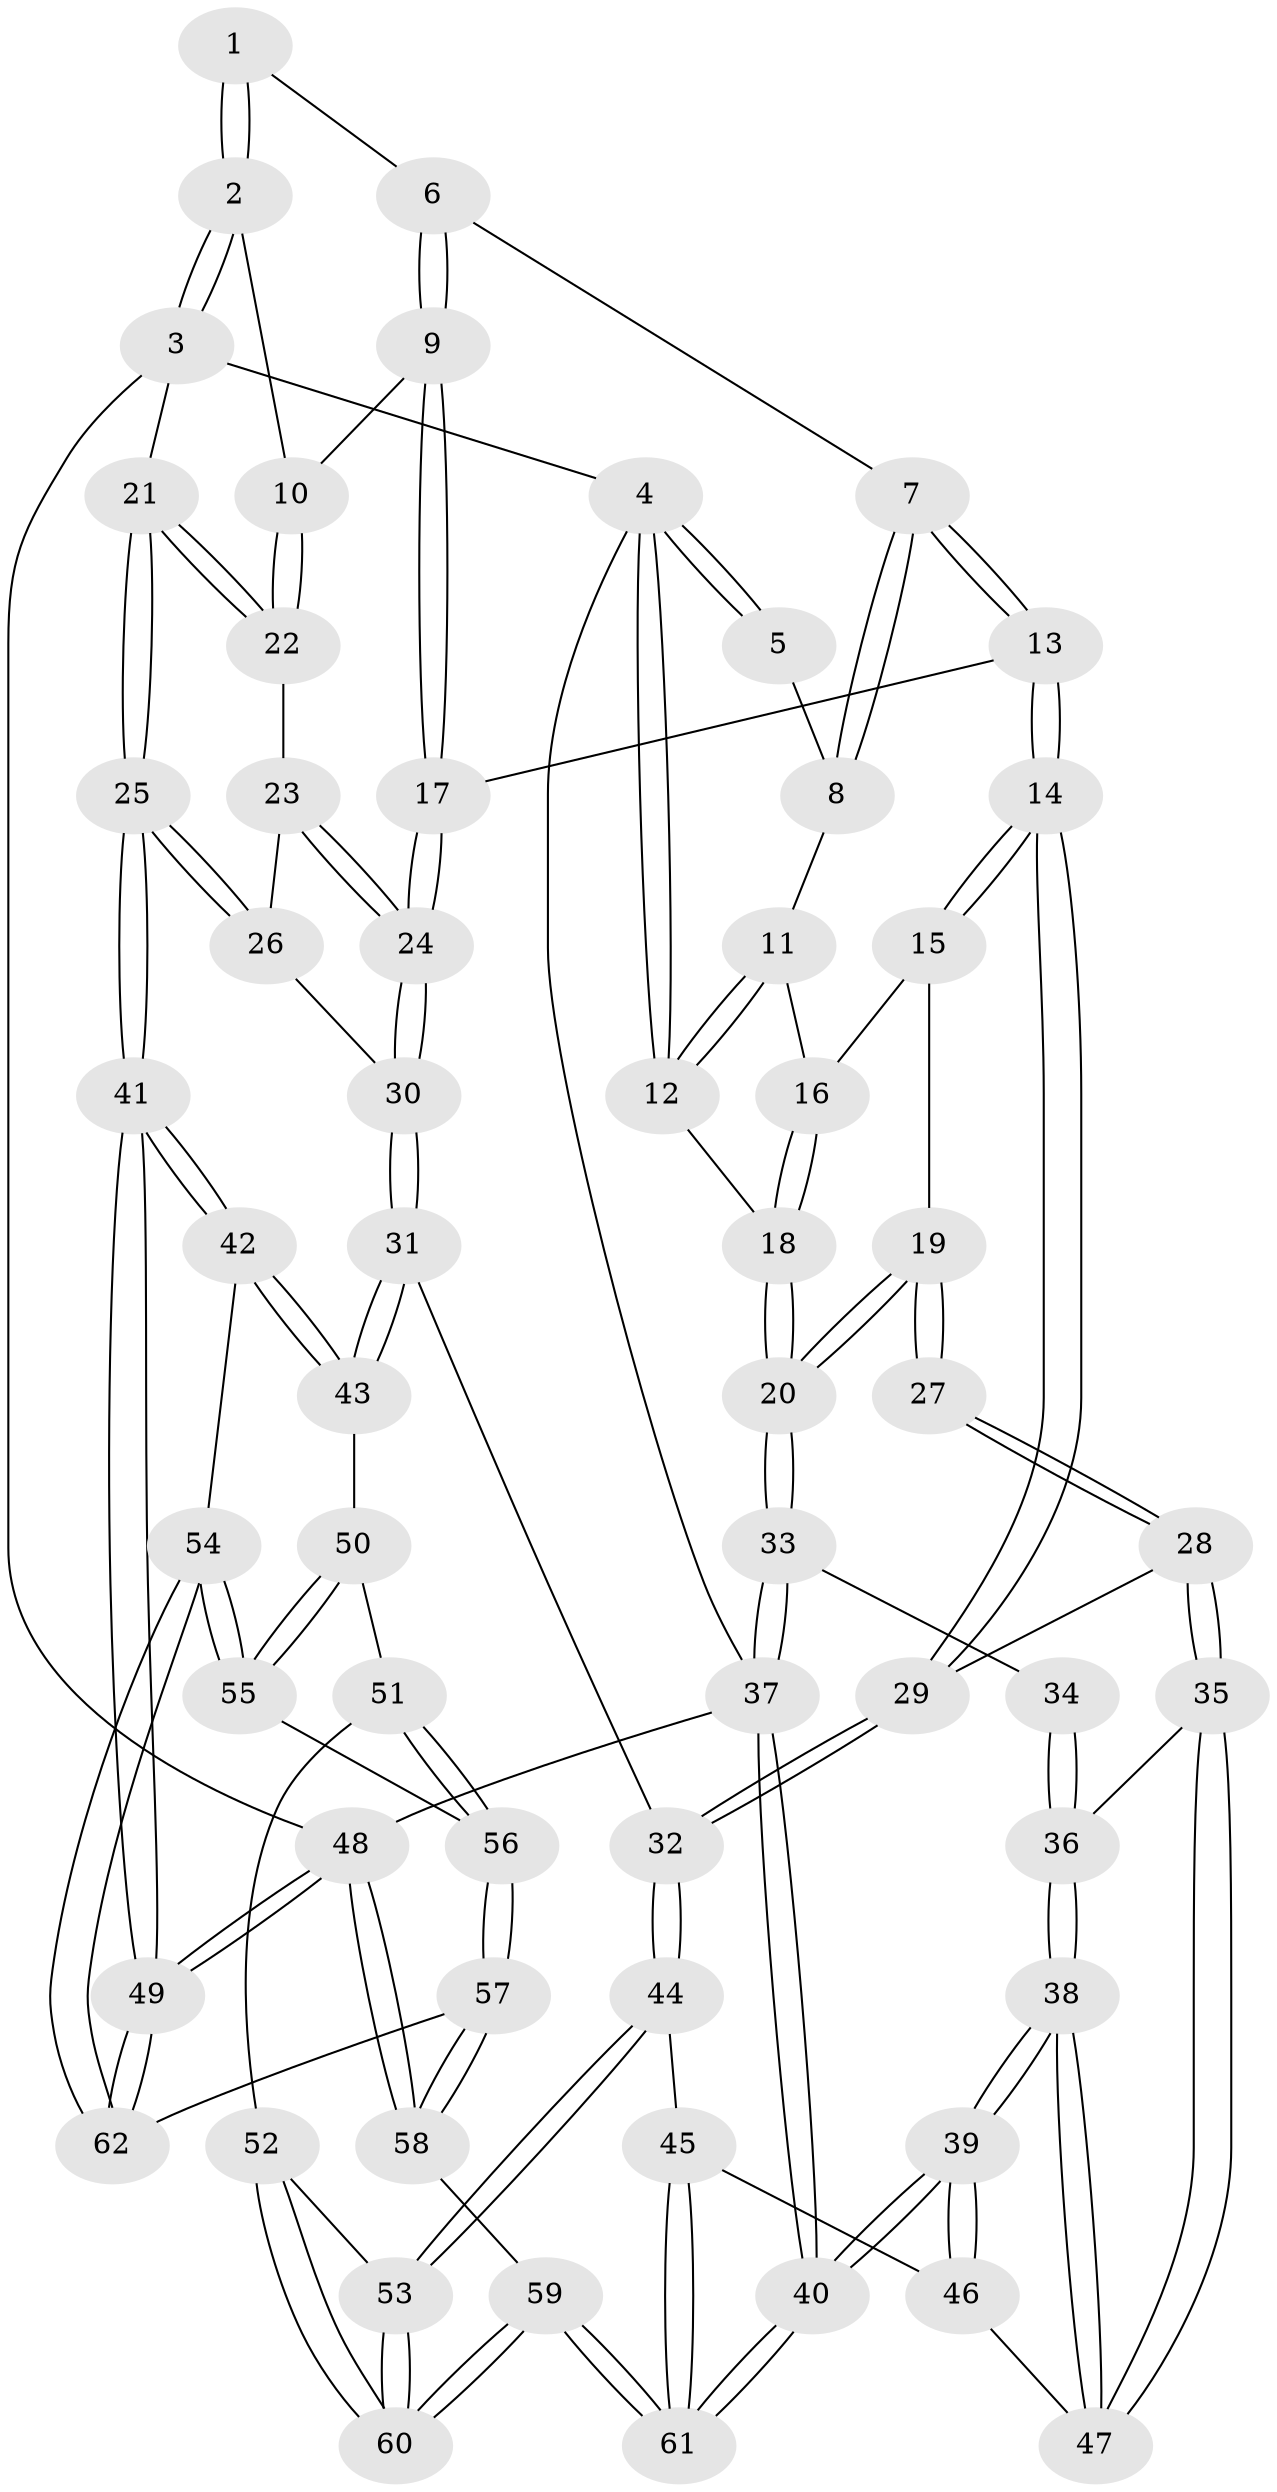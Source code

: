 // coarse degree distribution, {3: 0.2631578947368421, 5: 0.2631578947368421, 6: 0.05263157894736842, 4: 0.21052631578947367, 2: 0.21052631578947367}
// Generated by graph-tools (version 1.1) at 2025/54/03/04/25 22:54:49]
// undirected, 62 vertices, 152 edges
graph export_dot {
  node [color=gray90,style=filled];
  1 [pos="+0.4467378381517617+0"];
  2 [pos="+0.9716123840066353+0"];
  3 [pos="+1+0"];
  4 [pos="+0+0"];
  5 [pos="+0.16632784251615484+0"];
  6 [pos="+0.4526228445140049+0.023899374875389214"];
  7 [pos="+0.3765344134513202+0.1591992662968386"];
  8 [pos="+0.2544271166220962+0.11204182972619707"];
  9 [pos="+0.698131560103903+0.14847668627580485"];
  10 [pos="+0.8126572101580521+0.06046100302001239"];
  11 [pos="+0.2189563263446263+0.14265524448118025"];
  12 [pos="+0+0"];
  13 [pos="+0.49494604555679833+0.33725935686245573"];
  14 [pos="+0.4394075833705988+0.3928803652997642"];
  15 [pos="+0.16547948898424983+0.2131169204445695"];
  16 [pos="+0.16212409570176947+0.20814050328511083"];
  17 [pos="+0.5517311082602562+0.3272663227412949"];
  18 [pos="+0+0.2929544187209159"];
  19 [pos="+0.2299511900885769+0.3903980157575343"];
  20 [pos="+0+0.30415075750676596"];
  21 [pos="+1+0.4764964155205936"];
  22 [pos="+0.8953241689594423+0.32258983342134884"];
  23 [pos="+0.8465373426178346+0.3816001449046351"];
  24 [pos="+0.7051297600939435+0.4651421289902412"];
  25 [pos="+1+0.5690010325357981"];
  26 [pos="+0.9032732278350822+0.4822598918738322"];
  27 [pos="+0.30190276615698436+0.45150802513270233"];
  28 [pos="+0.3651700255348127+0.47950177344048"];
  29 [pos="+0.38998247581893786+0.45701353805218603"];
  30 [pos="+0.7288130275195952+0.532216772487208"];
  31 [pos="+0.7391988677923378+0.6236223079128148"];
  32 [pos="+0.6443722624512063+0.6558648789629918"];
  33 [pos="+0+0.35246519712030666"];
  34 [pos="+0.04097032710610033+0.474360222613747"];
  35 [pos="+0.359679619225001+0.49935196100042645"];
  36 [pos="+0.1493985123986951+0.6286863713368678"];
  37 [pos="+0+1"];
  38 [pos="+0.025229271564330857+0.9121201346427875"];
  39 [pos="+0+1"];
  40 [pos="+0+1"];
  41 [pos="+1+0.6549010237821071"];
  42 [pos="+1+0.66199662342666"];
  43 [pos="+0.7627052905244779+0.6449135376644496"];
  44 [pos="+0.517505195175147+0.7550502493583683"];
  45 [pos="+0.4884077934307248+0.7521852193517776"];
  46 [pos="+0.40781510641733726+0.6650706953407307"];
  47 [pos="+0.38215847517158386+0.5986282198181713"];
  48 [pos="+1+1"];
  49 [pos="+1+1"];
  50 [pos="+0.7614094006512425+0.7236915519727422"];
  51 [pos="+0.71832135743589+0.8118894259393516"];
  52 [pos="+0.7078572508973099+0.8195687079745766"];
  53 [pos="+0.563589530991665+0.8111626247997682"];
  54 [pos="+0.8825477144103627+0.8605336657745069"];
  55 [pos="+0.8629498098434389+0.8495442099750754"];
  56 [pos="+0.7714073373160685+0.8703057636517412"];
  57 [pos="+0.7482639120563316+1"];
  58 [pos="+0.6806324272896347+1"];
  59 [pos="+0.6318997217189402+1"];
  60 [pos="+0.6290782555014973+1"];
  61 [pos="+0.17714534395407797+1"];
  62 [pos="+0.8791833676427615+0.9311977451475779"];
  1 -- 2;
  1 -- 2;
  1 -- 6;
  2 -- 3;
  2 -- 3;
  2 -- 10;
  3 -- 4;
  3 -- 21;
  3 -- 48;
  4 -- 5;
  4 -- 5;
  4 -- 12;
  4 -- 12;
  4 -- 37;
  5 -- 8;
  6 -- 7;
  6 -- 9;
  6 -- 9;
  7 -- 8;
  7 -- 8;
  7 -- 13;
  7 -- 13;
  8 -- 11;
  9 -- 10;
  9 -- 17;
  9 -- 17;
  10 -- 22;
  10 -- 22;
  11 -- 12;
  11 -- 12;
  11 -- 16;
  12 -- 18;
  13 -- 14;
  13 -- 14;
  13 -- 17;
  14 -- 15;
  14 -- 15;
  14 -- 29;
  14 -- 29;
  15 -- 16;
  15 -- 19;
  16 -- 18;
  16 -- 18;
  17 -- 24;
  17 -- 24;
  18 -- 20;
  18 -- 20;
  19 -- 20;
  19 -- 20;
  19 -- 27;
  19 -- 27;
  20 -- 33;
  20 -- 33;
  21 -- 22;
  21 -- 22;
  21 -- 25;
  21 -- 25;
  22 -- 23;
  23 -- 24;
  23 -- 24;
  23 -- 26;
  24 -- 30;
  24 -- 30;
  25 -- 26;
  25 -- 26;
  25 -- 41;
  25 -- 41;
  26 -- 30;
  27 -- 28;
  27 -- 28;
  28 -- 29;
  28 -- 35;
  28 -- 35;
  29 -- 32;
  29 -- 32;
  30 -- 31;
  30 -- 31;
  31 -- 32;
  31 -- 43;
  31 -- 43;
  32 -- 44;
  32 -- 44;
  33 -- 34;
  33 -- 37;
  33 -- 37;
  34 -- 36;
  34 -- 36;
  35 -- 36;
  35 -- 47;
  35 -- 47;
  36 -- 38;
  36 -- 38;
  37 -- 40;
  37 -- 40;
  37 -- 48;
  38 -- 39;
  38 -- 39;
  38 -- 47;
  38 -- 47;
  39 -- 40;
  39 -- 40;
  39 -- 46;
  39 -- 46;
  40 -- 61;
  40 -- 61;
  41 -- 42;
  41 -- 42;
  41 -- 49;
  41 -- 49;
  42 -- 43;
  42 -- 43;
  42 -- 54;
  43 -- 50;
  44 -- 45;
  44 -- 53;
  44 -- 53;
  45 -- 46;
  45 -- 61;
  45 -- 61;
  46 -- 47;
  48 -- 49;
  48 -- 49;
  48 -- 58;
  48 -- 58;
  49 -- 62;
  49 -- 62;
  50 -- 51;
  50 -- 55;
  50 -- 55;
  51 -- 52;
  51 -- 56;
  51 -- 56;
  52 -- 53;
  52 -- 60;
  52 -- 60;
  53 -- 60;
  53 -- 60;
  54 -- 55;
  54 -- 55;
  54 -- 62;
  54 -- 62;
  55 -- 56;
  56 -- 57;
  56 -- 57;
  57 -- 58;
  57 -- 58;
  57 -- 62;
  58 -- 59;
  59 -- 60;
  59 -- 60;
  59 -- 61;
  59 -- 61;
}
